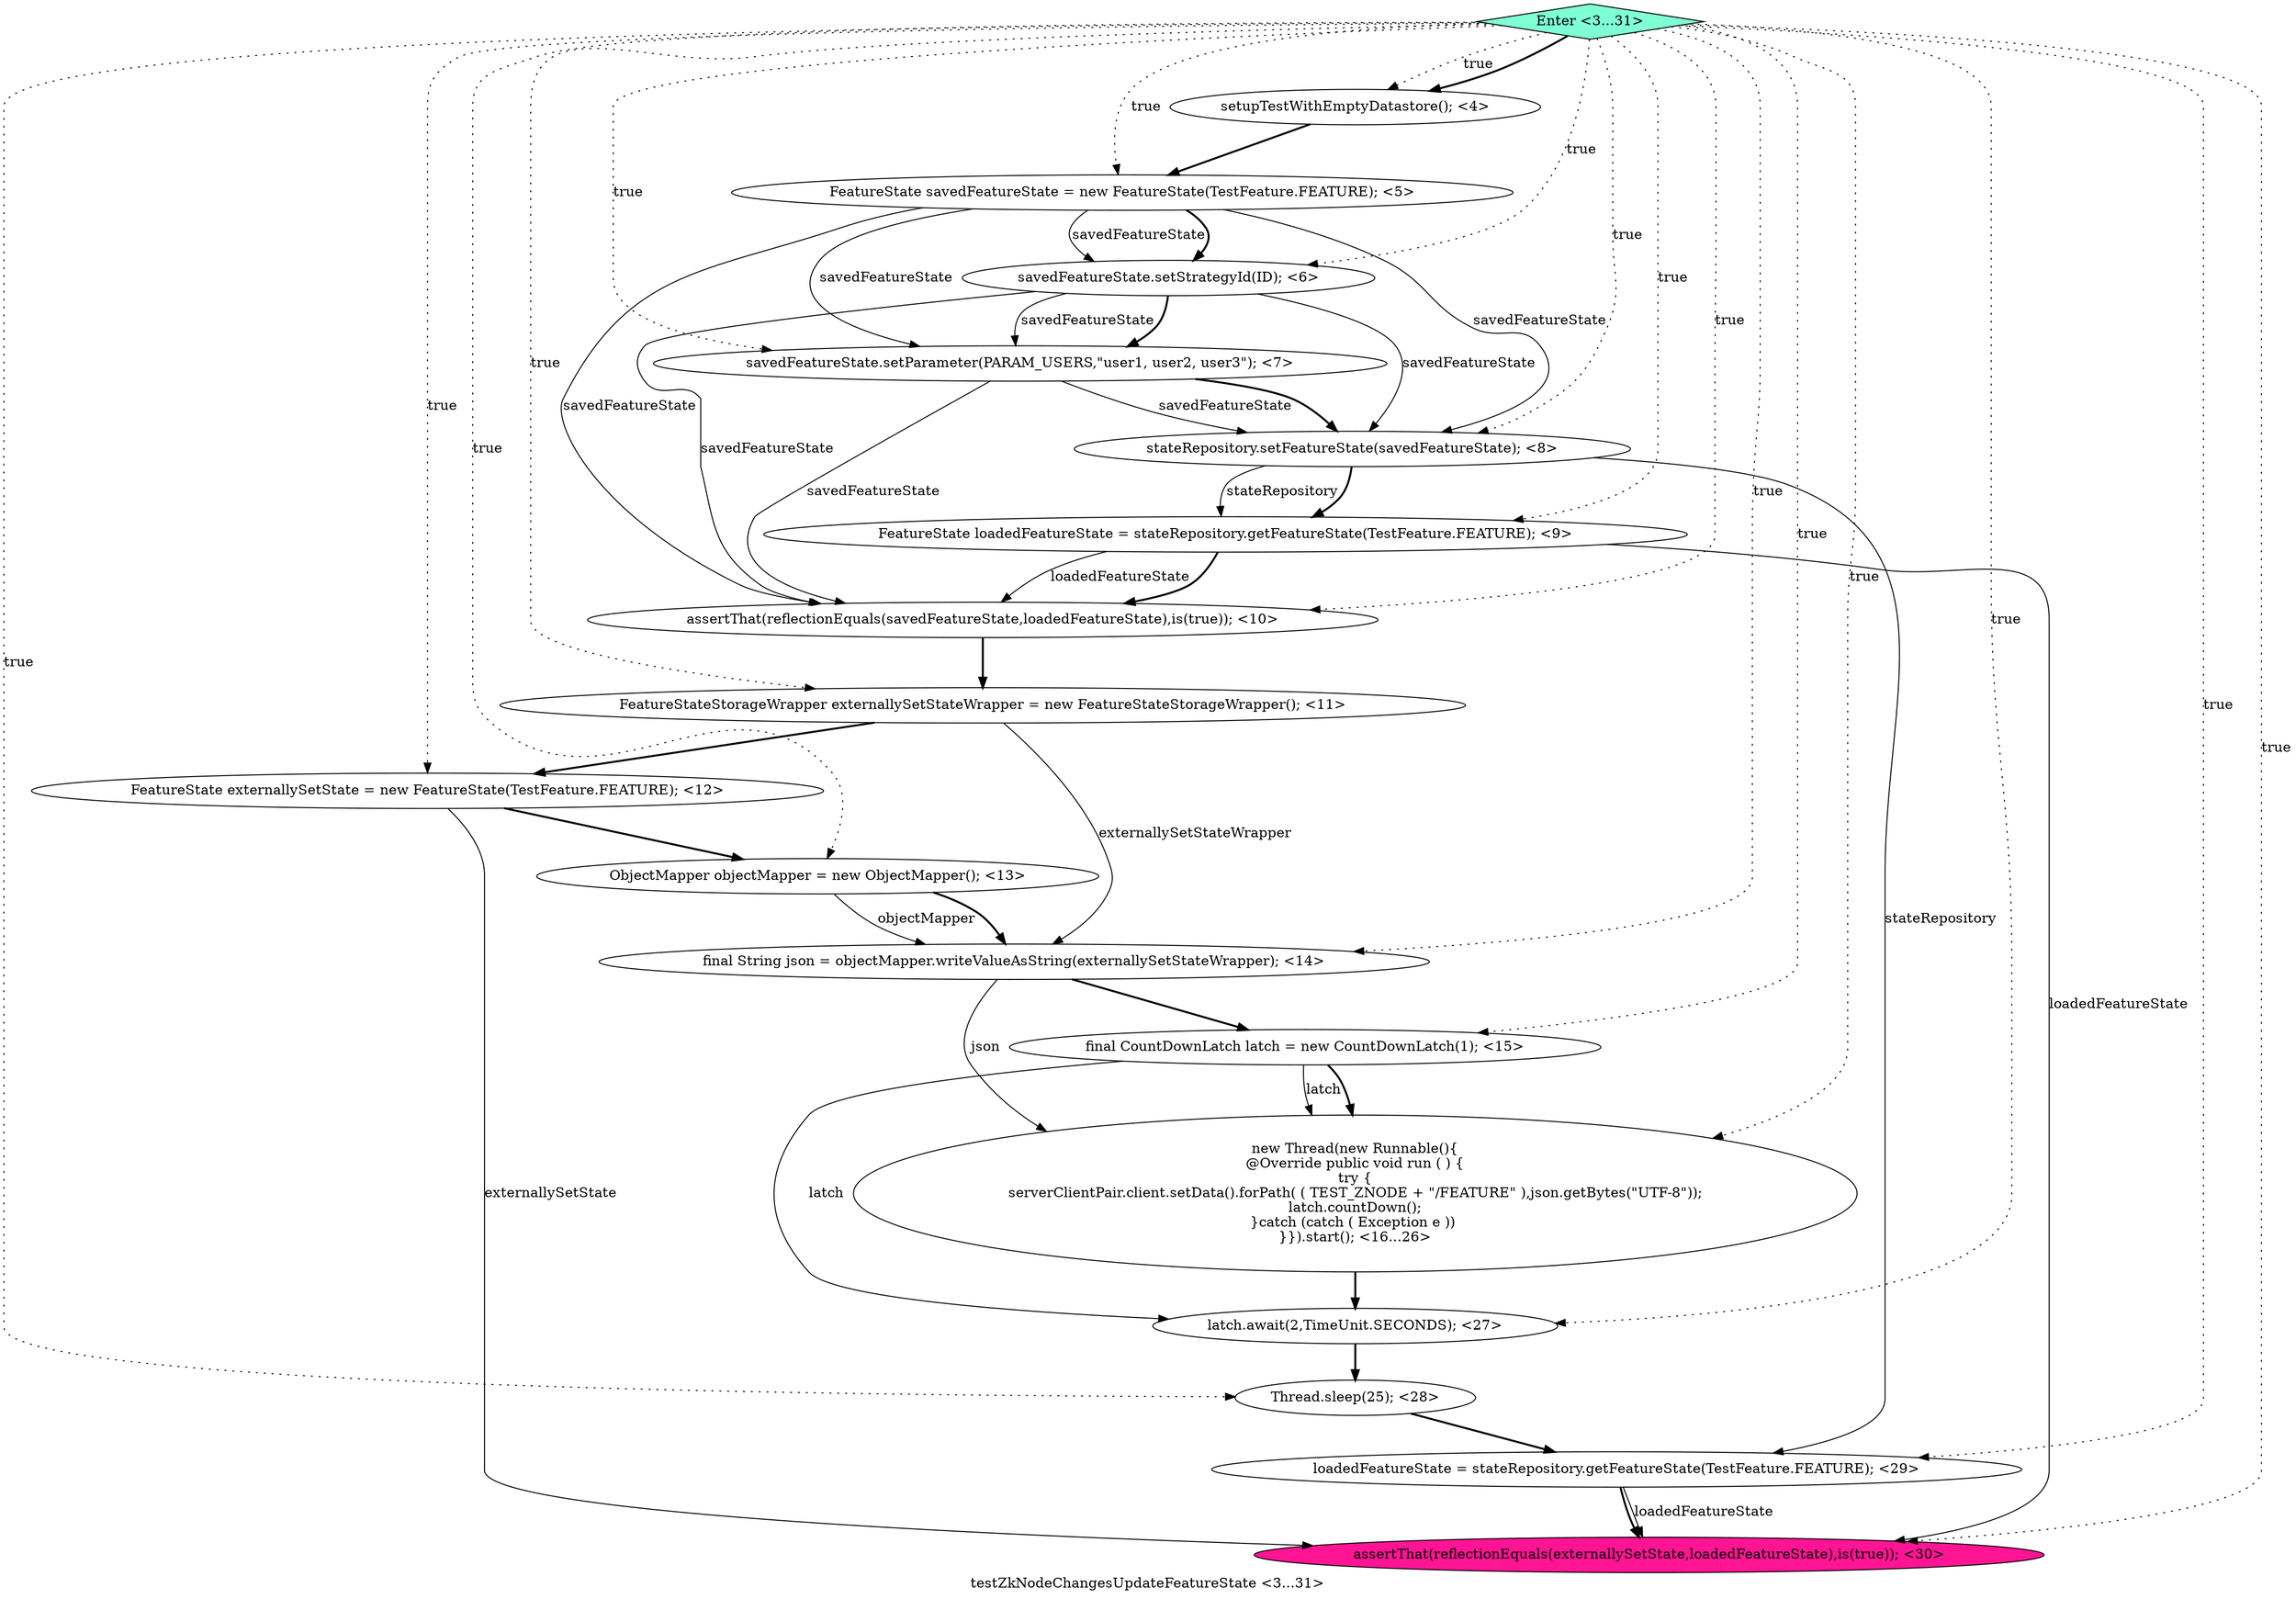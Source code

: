 digraph PDG {
label = "testZkNodeChangesUpdateFeatureState <3...31>";
0.11 [style = filled, label = "final CountDownLatch latch = new CountDownLatch(1); <15>", fillcolor = white, shape = ellipse];
0.1 [style = filled, label = "FeatureState savedFeatureState = new FeatureState(TestFeature.FEATURE); <5>", fillcolor = white, shape = ellipse];
0.13 [style = filled, label = "latch.await(2,TimeUnit.SECONDS); <27>", fillcolor = white, shape = ellipse];
0.15 [style = filled, label = "loadedFeatureState = stateRepository.getFeatureState(TestFeature.FEATURE); <29>", fillcolor = white, shape = ellipse];
0.4 [style = filled, label = "stateRepository.setFeatureState(savedFeatureState); <8>", fillcolor = white, shape = ellipse];
0.14 [style = filled, label = "Thread.sleep(25); <28>", fillcolor = white, shape = ellipse];
0.16 [style = filled, label = "assertThat(reflectionEquals(externallySetState,loadedFeatureState),is(true)); <30>", fillcolor = deeppink, shape = ellipse];
0.12 [style = filled, label = "new Thread(new Runnable(){
@Override public void run ( ) {
try {
serverClientPair.client.setData().forPath( ( TEST_ZNODE + \"/FEATURE\" ),json.getBytes(\"UTF-8\"));
latch.countDown();
}catch (catch ( Exception e )) 
}}).start(); <16...26>", fillcolor = white, shape = ellipse];
0.0 [style = filled, label = "setupTestWithEmptyDatastore(); <4>", fillcolor = white, shape = ellipse];
0.5 [style = filled, label = "FeatureState loadedFeatureState = stateRepository.getFeatureState(TestFeature.FEATURE); <9>", fillcolor = white, shape = ellipse];
0.7 [style = filled, label = "FeatureStateStorageWrapper externallySetStateWrapper = new FeatureStateStorageWrapper(); <11>", fillcolor = white, shape = ellipse];
0.3 [style = filled, label = "savedFeatureState.setParameter(PARAM_USERS,\"user1, user2, user3\"); <7>", fillcolor = white, shape = ellipse];
0.8 [style = filled, label = "FeatureState externallySetState = new FeatureState(TestFeature.FEATURE); <12>", fillcolor = white, shape = ellipse];
0.2 [style = filled, label = "savedFeatureState.setStrategyId(ID); <6>", fillcolor = white, shape = ellipse];
0.10 [style = filled, label = "final String json = objectMapper.writeValueAsString(externallySetStateWrapper); <14>", fillcolor = white, shape = ellipse];
0.6 [style = filled, label = "assertThat(reflectionEquals(savedFeatureState,loadedFeatureState),is(true)); <10>", fillcolor = white, shape = ellipse];
0.17 [style = filled, label = "Enter <3...31>", fillcolor = aquamarine, shape = diamond];
0.9 [style = filled, label = "ObjectMapper objectMapper = new ObjectMapper(); <13>", fillcolor = white, shape = ellipse];
0.0 -> 0.1 [style = bold, label=""];
0.1 -> 0.2 [style = solid, label="savedFeatureState"];
0.1 -> 0.2 [style = bold, label=""];
0.1 -> 0.3 [style = solid, label="savedFeatureState"];
0.1 -> 0.4 [style = solid, label="savedFeatureState"];
0.1 -> 0.6 [style = solid, label="savedFeatureState"];
0.2 -> 0.3 [style = solid, label="savedFeatureState"];
0.2 -> 0.3 [style = bold, label=""];
0.2 -> 0.4 [style = solid, label="savedFeatureState"];
0.2 -> 0.6 [style = solid, label="savedFeatureState"];
0.3 -> 0.4 [style = solid, label="savedFeatureState"];
0.3 -> 0.4 [style = bold, label=""];
0.3 -> 0.6 [style = solid, label="savedFeatureState"];
0.4 -> 0.5 [style = solid, label="stateRepository"];
0.4 -> 0.5 [style = bold, label=""];
0.4 -> 0.15 [style = solid, label="stateRepository"];
0.5 -> 0.6 [style = solid, label="loadedFeatureState"];
0.5 -> 0.6 [style = bold, label=""];
0.5 -> 0.16 [style = solid, label="loadedFeatureState"];
0.6 -> 0.7 [style = bold, label=""];
0.7 -> 0.8 [style = bold, label=""];
0.7 -> 0.10 [style = solid, label="externallySetStateWrapper"];
0.8 -> 0.9 [style = bold, label=""];
0.8 -> 0.16 [style = solid, label="externallySetState"];
0.9 -> 0.10 [style = solid, label="objectMapper"];
0.9 -> 0.10 [style = bold, label=""];
0.10 -> 0.11 [style = bold, label=""];
0.10 -> 0.12 [style = solid, label="json"];
0.11 -> 0.12 [style = solid, label="latch"];
0.11 -> 0.12 [style = bold, label=""];
0.11 -> 0.13 [style = solid, label="latch"];
0.12 -> 0.13 [style = bold, label=""];
0.13 -> 0.14 [style = bold, label=""];
0.14 -> 0.15 [style = bold, label=""];
0.15 -> 0.16 [style = solid, label="loadedFeatureState"];
0.15 -> 0.16 [style = bold, label=""];
0.17 -> 0.0 [style = dotted, label="true"];
0.17 -> 0.0 [style = bold, label=""];
0.17 -> 0.1 [style = dotted, label="true"];
0.17 -> 0.2 [style = dotted, label="true"];
0.17 -> 0.3 [style = dotted, label="true"];
0.17 -> 0.4 [style = dotted, label="true"];
0.17 -> 0.5 [style = dotted, label="true"];
0.17 -> 0.6 [style = dotted, label="true"];
0.17 -> 0.7 [style = dotted, label="true"];
0.17 -> 0.8 [style = dotted, label="true"];
0.17 -> 0.9 [style = dotted, label="true"];
0.17 -> 0.10 [style = dotted, label="true"];
0.17 -> 0.11 [style = dotted, label="true"];
0.17 -> 0.12 [style = dotted, label="true"];
0.17 -> 0.13 [style = dotted, label="true"];
0.17 -> 0.14 [style = dotted, label="true"];
0.17 -> 0.15 [style = dotted, label="true"];
0.17 -> 0.16 [style = dotted, label="true"];
}
